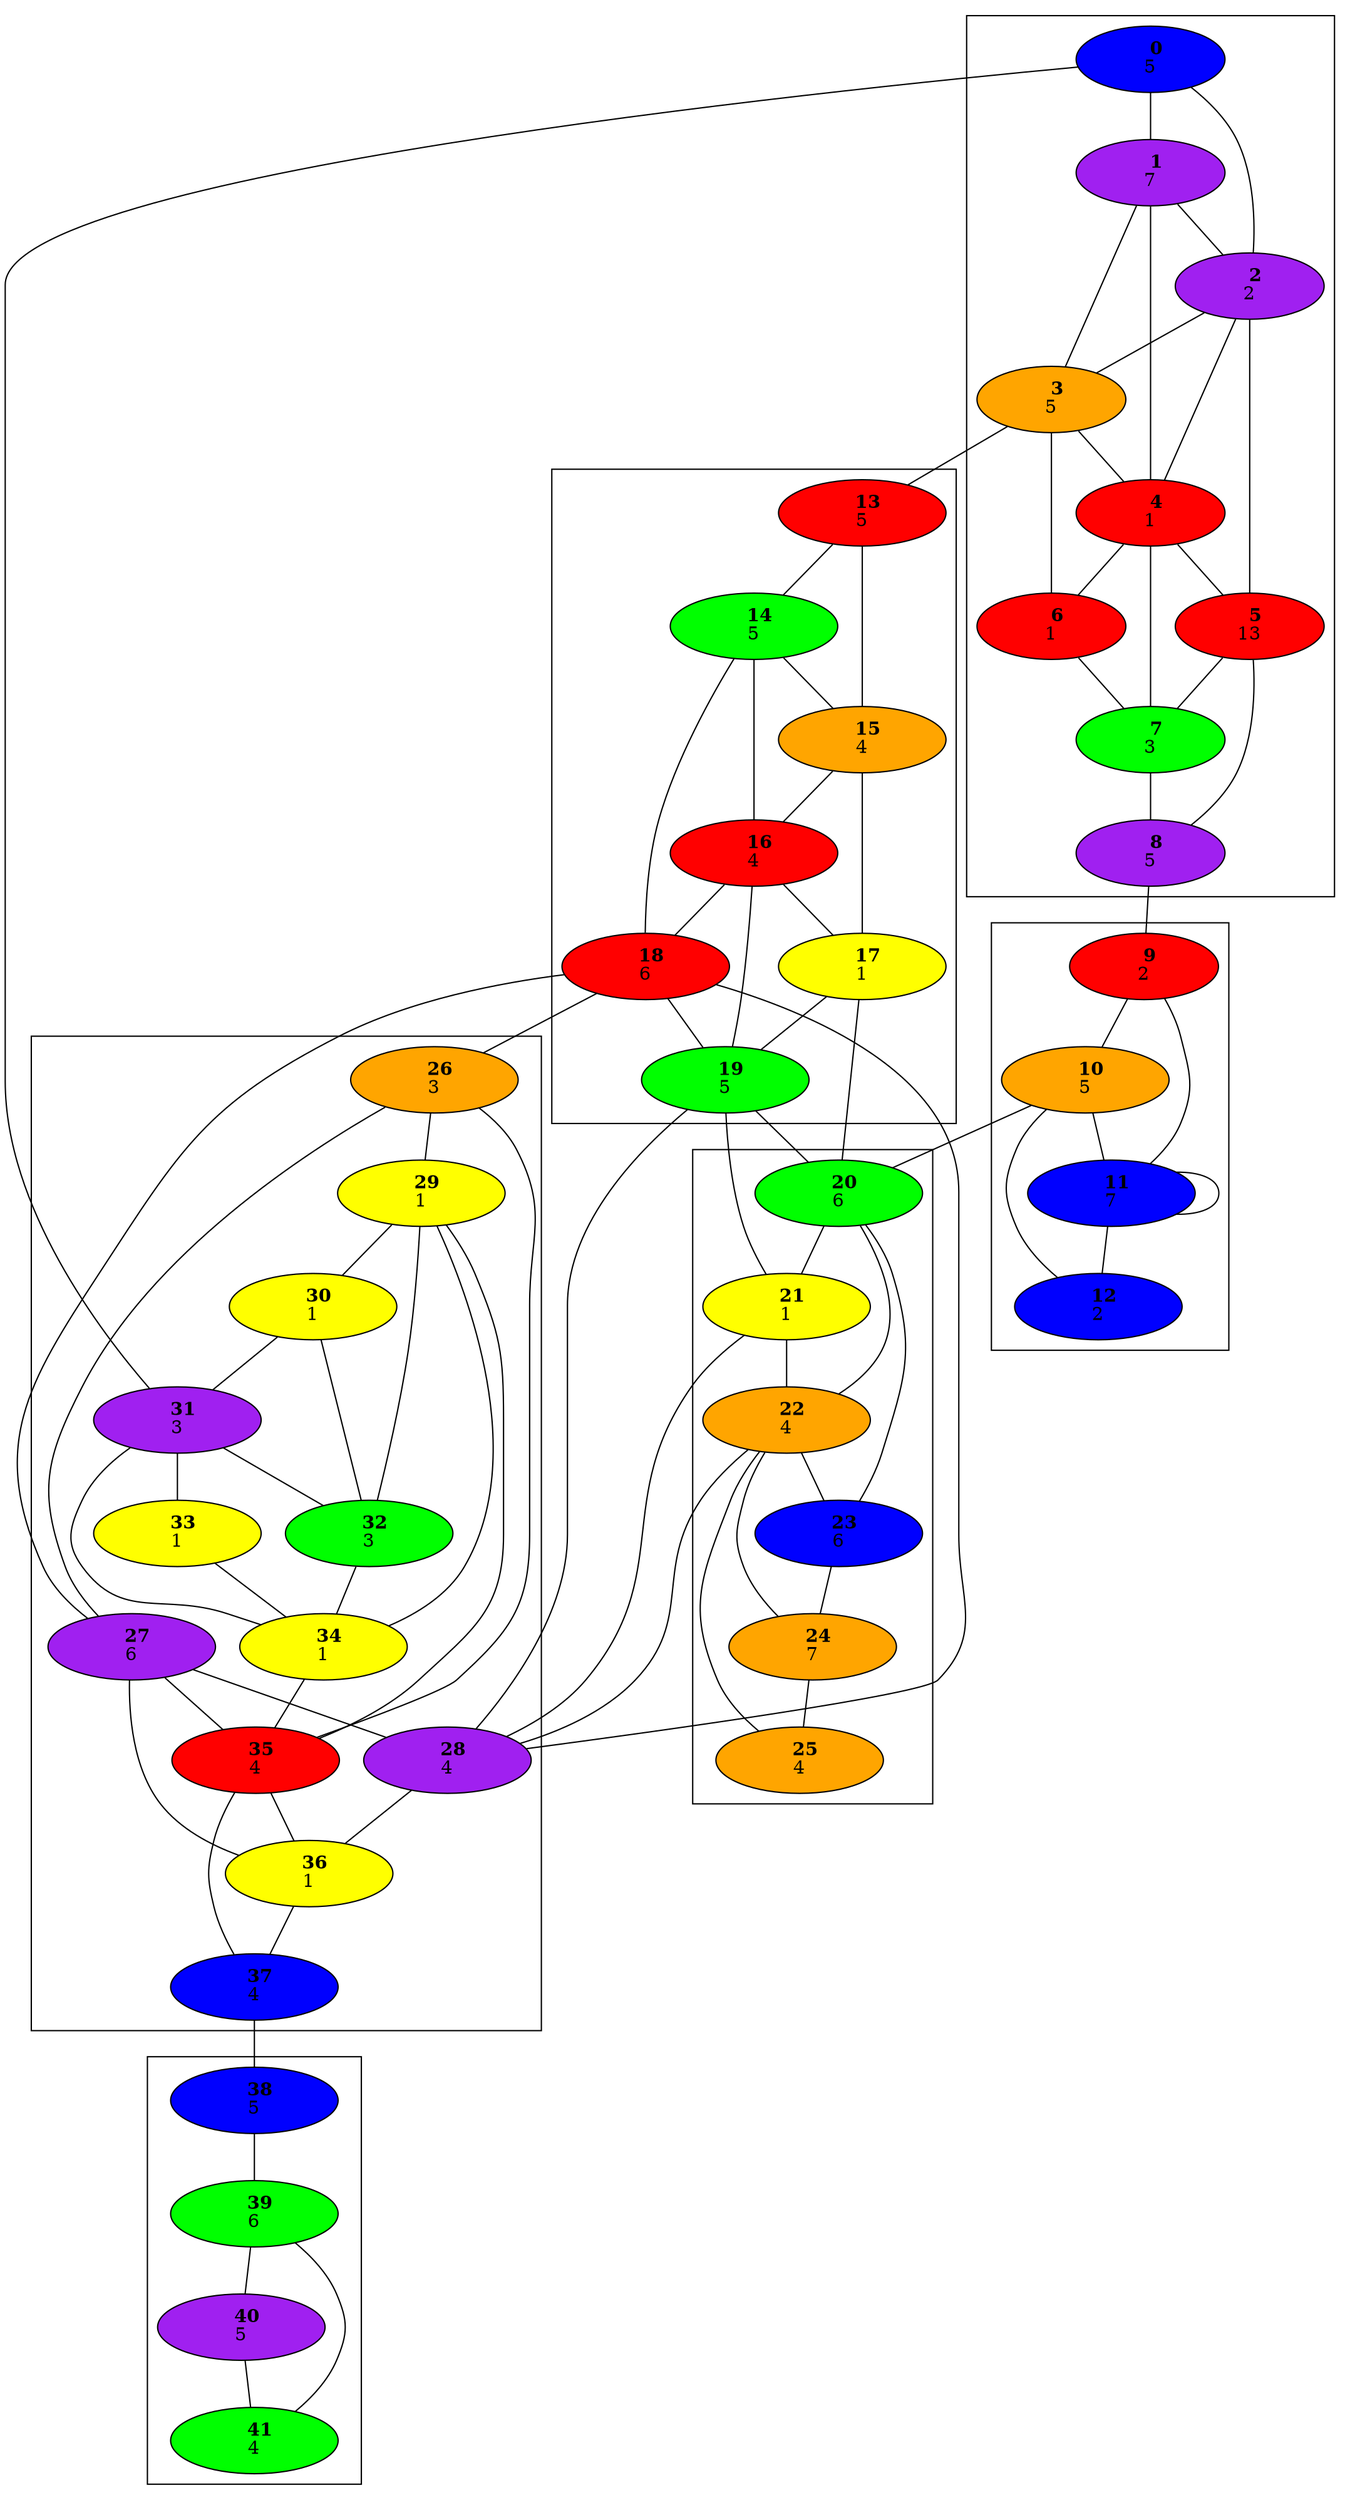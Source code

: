 graph {
	subgraph cluster0 {
		0
		1
		2
		3
		4
		5
		6
		7
		8
	}
	subgraph cluster1 {
		9
		10
		11
		12
	}
	subgraph cluster2 {
		13
		14
		15
		16
		17
		18
		19
	}
	subgraph cluster3 {
		20
		21
		22
		23
		24
		25
	}
	subgraph cluster4 {
		26
		27
		28
		29
		30
		31
		32
		33
		34
		35
		36
		37
	}
	subgraph cluster5 {
		38
		39
		40
		41
	}
	0 -- 1
	0 -- 2
	0 -- 31
	1 -- 2
	1 -- 3
	1 -- 4
	2 -- 3
	2 -- 4
	2 -- 5
	3 -- 4
	3 -- 6
	3 -- 13
	4 -- 5
	4 -- 6
	4 -- 7
	5 -- 7
	5 -- 8
	6 -- 7
	7 -- 8
	8 -- 9
	9 -- 10
	9 -- 11
	10 -- 11
	10 -- 12
	10 -- 20
	11 -- 11
	11 -- 12
	13 -- 14
	13 -- 15
	14 -- 15
	14 -- 16
	14 -- 18
	15 -- 16
	15 -- 17
	16 -- 17
	16 -- 18
	16 -- 19
	17 -- 19
	17 -- 20
	18 -- 19
	18 -- 26
	18 -- 27
	18 -- 28
	19 -- 20
	19 -- 21
	19 -- 28
	20 -- 21
	20 -- 22
	20 -- 23
	21 -- 22
	21 -- 28
	22 -- 23
	22 -- 24
	22 -- 25
	22 -- 28
	23 -- 24
	24 -- 25
	26 -- 27
	26 -- 29
	26 -- 35
	27 -- 28
	27 -- 35
	27 -- 36
	28 -- 36
	29 -- 30
	29 -- 32
	29 -- 34
	29 -- 35
	30 -- 31
	30 -- 32
	31 -- 32
	31 -- 33
	31 -- 34
	32 -- 34
	33 -- 34
	34 -- 35
	35 -- 36
	35 -- 37
	36 -- 37
	37 -- 38
	38 -- 39
	39 -- 40
	39 -- 41
	40 -- 41
	0 [fillcolor=blue style=filled]
	1 [fillcolor=purple style=filled]
	2 [fillcolor=purple style=filled]
	3 [fillcolor=orange style=filled]
	4 [fillcolor=red style=filled]
	5 [fillcolor=red style=filled]
	6 [fillcolor=red style=filled]
	7 [fillcolor=green style=filled]
	8 [fillcolor=purple style=filled]
	9 [fillcolor=red style=filled]
	10 [fillcolor=orange style=filled]
	11 [fillcolor=blue style=filled]
	12 [fillcolor=blue style=filled]
	13 [fillcolor=red style=filled]
	14 [fillcolor=green style=filled]
	15 [fillcolor=orange style=filled]
	16 [fillcolor=red style=filled]
	17 [fillcolor=yellow style=filled]
	18 [fillcolor=red style=filled]
	19 [fillcolor=green style=filled]
	20 [fillcolor=green style=filled]
	21 [fillcolor=yellow style=filled]
	22 [fillcolor=orange style=filled]
	23 [fillcolor=blue style=filled]
	24 [fillcolor=orange style=filled]
	25 [fillcolor=orange style=filled]
	26 [fillcolor=orange style=filled]
	27 [fillcolor=purple style=filled]
	28 [fillcolor=purple style=filled]
	29 [fillcolor=yellow style=filled]
	30 [fillcolor=yellow style=filled]
	31 [fillcolor=purple style=filled]
	32 [fillcolor=green style=filled]
	33 [fillcolor=yellow style=filled]
	34 [fillcolor=yellow style=filled]
	35 [fillcolor=red style=filled]
	36 [fillcolor=yellow style=filled]
	37 [fillcolor=blue style=filled]
	38 [fillcolor=blue style=filled]
	39 [fillcolor=green style=filled]
	40 [fillcolor=purple style=filled]
	41 [fillcolor=green style=filled]
	0 [label=< <b>      0    </b> <br/>5>]
	1 [label=< <b>      1    </b> <br/>7>]
	2 [label=< <b>      2    </b> <br/>2>]
	3 [label=< <b>      3    </b> <br/>5>]
	4 [label=< <b>      4    </b> <br/>1>]
	5 [label=< <b>      5    </b> <br/>13>]
	6 [label=< <b>      6    </b> <br/>1>]
	7 [label=< <b>      7    </b> <br/>3>]
	8 [label=< <b>      8    </b> <br/>5>]
	9 [label=< <b>      9    </b> <br/>2>]
	10 [label=< <b>      10    </b> <br/>5>]
	11 [label=< <b>      11    </b> <br/>7>]
	12 [label=< <b>      12    </b> <br/>2>]
	13 [label=< <b>      13    </b> <br/>5>]
	14 [label=< <b>      14    </b> <br/>5>]
	15 [label=< <b>      15    </b> <br/>4>]
	16 [label=< <b>      16    </b> <br/>4>]
	17 [label=< <b>      17    </b> <br/>1>]
	18 [label=< <b>      18    </b> <br/>6>]
	19 [label=< <b>      19    </b> <br/>5>]
	20 [label=< <b>      20    </b> <br/>6>]
	21 [label=< <b>      21    </b> <br/>1>]
	22 [label=< <b>      22    </b> <br/>4>]
	23 [label=< <b>      23    </b> <br/>6>]
	24 [label=< <b>      24    </b> <br/>7>]
	25 [label=< <b>      25    </b> <br/>4>]
	26 [label=< <b>      26    </b> <br/>3>]
	27 [label=< <b>      27    </b> <br/>6>]
	28 [label=< <b>      28    </b> <br/>4>]
	29 [label=< <b>      29    </b> <br/>1>]
	30 [label=< <b>      30    </b> <br/>1>]
	31 [label=< <b>      31    </b> <br/>3>]
	32 [label=< <b>      32    </b> <br/>3>]
	33 [label=< <b>      33    </b> <br/>1>]
	34 [label=< <b>      34    </b> <br/>1>]
	35 [label=< <b>      35    </b> <br/>4>]
	36 [label=< <b>      36    </b> <br/>1>]
	37 [label=< <b>      37    </b> <br/>4>]
	38 [label=< <b>      38    </b> <br/>5>]
	39 [label=< <b>      39    </b> <br/>6>]
	40 [label=< <b>      40    </b> <br/>5>]
	41 [label=< <b>      41    </b> <br/>4>]
}
